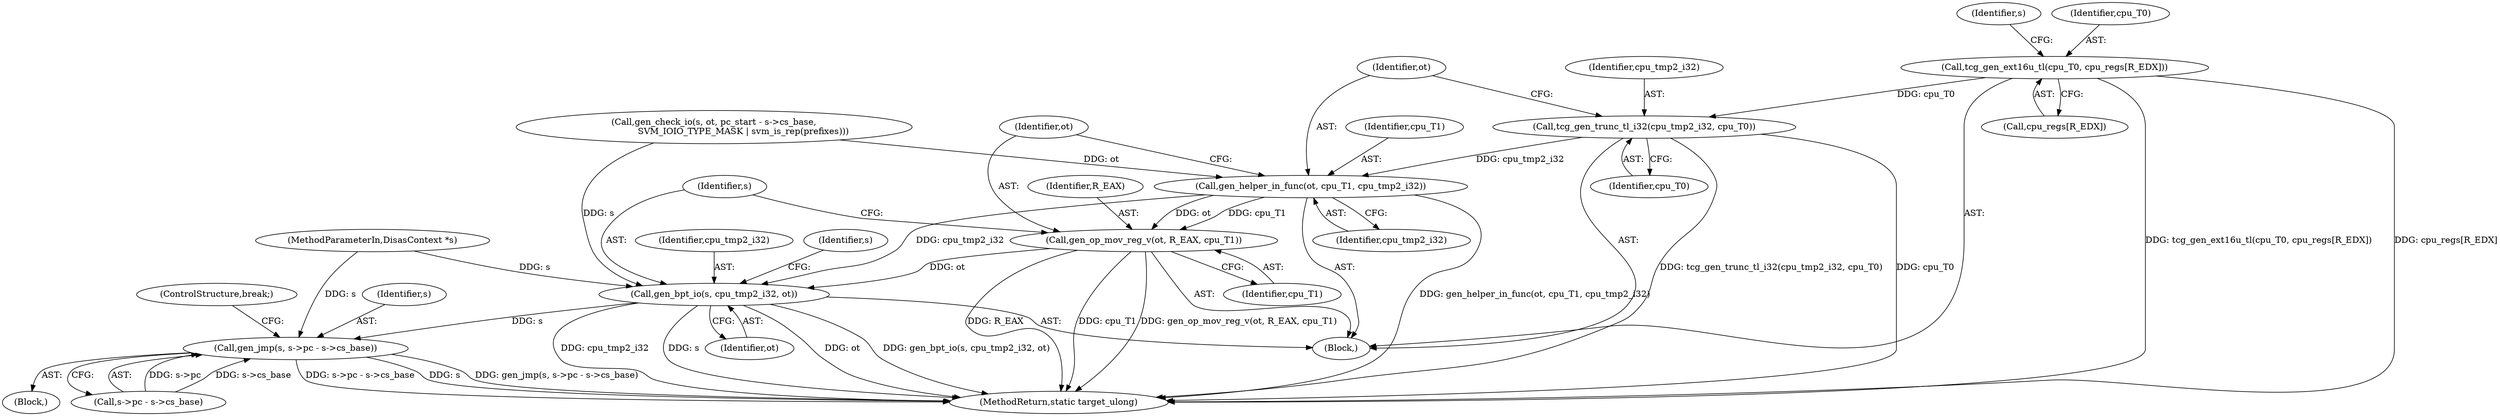 digraph "0_qemu_30663fd26c0307e414622c7a8607fbc04f92ec14@array" {
"1005891" [label="(Call,tcg_gen_ext16u_tl(cpu_T0, cpu_regs[R_EDX]))"];
"1005918" [label="(Call,tcg_gen_trunc_tl_i32(cpu_tmp2_i32, cpu_T0))"];
"1005921" [label="(Call,gen_helper_in_func(ot, cpu_T1, cpu_tmp2_i32))"];
"1005925" [label="(Call,gen_op_mov_reg_v(ot, R_EAX, cpu_T1))"];
"1005929" [label="(Call,gen_bpt_io(s, cpu_tmp2_i32, ot))"];
"1005943" [label="(Call,gen_jmp(s, s->pc - s->cs_base))"];
"1005920" [label="(Identifier,cpu_T0)"];
"1005945" [label="(Call,s->pc - s->cs_base)"];
"1005924" [label="(Identifier,cpu_tmp2_i32)"];
"1005943" [label="(Call,gen_jmp(s, s->pc - s->cs_base))"];
"1005930" [label="(Identifier,s)"];
"1000565" [label="(MethodParameterIn,DisasContext *s)"];
"1005919" [label="(Identifier,cpu_tmp2_i32)"];
"1005941" [label="(Block,)"];
"1005925" [label="(Call,gen_op_mov_reg_v(ot, R_EAX, cpu_T1))"];
"1005927" [label="(Identifier,R_EAX)"];
"1001025" [label="(Block,)"];
"1005918" [label="(Call,tcg_gen_trunc_tl_i32(cpu_tmp2_i32, cpu_T0))"];
"1005944" [label="(Identifier,s)"];
"1005896" [label="(Call,gen_check_io(s, ot, pc_start - s->cs_base,\n                     SVM_IOIO_TYPE_MASK | svm_is_rep(prefixes)))"];
"1005922" [label="(Identifier,ot)"];
"1005921" [label="(Call,gen_helper_in_func(ot, cpu_T1, cpu_tmp2_i32))"];
"1005932" [label="(Identifier,ot)"];
"1005897" [label="(Identifier,s)"];
"1005929" [label="(Call,gen_bpt_io(s, cpu_tmp2_i32, ot))"];
"1005891" [label="(Call,tcg_gen_ext16u_tl(cpu_T0, cpu_regs[R_EDX]))"];
"1005923" [label="(Identifier,cpu_T1)"];
"1005952" [label="(ControlStructure,break;)"];
"1005892" [label="(Identifier,cpu_T0)"];
"1005928" [label="(Identifier,cpu_T1)"];
"1011840" [label="(MethodReturn,static target_ulong)"];
"1005893" [label="(Call,cpu_regs[R_EDX])"];
"1005931" [label="(Identifier,cpu_tmp2_i32)"];
"1005937" [label="(Identifier,s)"];
"1005926" [label="(Identifier,ot)"];
"1005891" -> "1001025"  [label="AST: "];
"1005891" -> "1005893"  [label="CFG: "];
"1005892" -> "1005891"  [label="AST: "];
"1005893" -> "1005891"  [label="AST: "];
"1005897" -> "1005891"  [label="CFG: "];
"1005891" -> "1011840"  [label="DDG: tcg_gen_ext16u_tl(cpu_T0, cpu_regs[R_EDX])"];
"1005891" -> "1011840"  [label="DDG: cpu_regs[R_EDX]"];
"1005891" -> "1005918"  [label="DDG: cpu_T0"];
"1005918" -> "1001025"  [label="AST: "];
"1005918" -> "1005920"  [label="CFG: "];
"1005919" -> "1005918"  [label="AST: "];
"1005920" -> "1005918"  [label="AST: "];
"1005922" -> "1005918"  [label="CFG: "];
"1005918" -> "1011840"  [label="DDG: cpu_T0"];
"1005918" -> "1011840"  [label="DDG: tcg_gen_trunc_tl_i32(cpu_tmp2_i32, cpu_T0)"];
"1005918" -> "1005921"  [label="DDG: cpu_tmp2_i32"];
"1005921" -> "1001025"  [label="AST: "];
"1005921" -> "1005924"  [label="CFG: "];
"1005922" -> "1005921"  [label="AST: "];
"1005923" -> "1005921"  [label="AST: "];
"1005924" -> "1005921"  [label="AST: "];
"1005926" -> "1005921"  [label="CFG: "];
"1005921" -> "1011840"  [label="DDG: gen_helper_in_func(ot, cpu_T1, cpu_tmp2_i32)"];
"1005896" -> "1005921"  [label="DDG: ot"];
"1005921" -> "1005925"  [label="DDG: ot"];
"1005921" -> "1005925"  [label="DDG: cpu_T1"];
"1005921" -> "1005929"  [label="DDG: cpu_tmp2_i32"];
"1005925" -> "1001025"  [label="AST: "];
"1005925" -> "1005928"  [label="CFG: "];
"1005926" -> "1005925"  [label="AST: "];
"1005927" -> "1005925"  [label="AST: "];
"1005928" -> "1005925"  [label="AST: "];
"1005930" -> "1005925"  [label="CFG: "];
"1005925" -> "1011840"  [label="DDG: R_EAX"];
"1005925" -> "1011840"  [label="DDG: cpu_T1"];
"1005925" -> "1011840"  [label="DDG: gen_op_mov_reg_v(ot, R_EAX, cpu_T1)"];
"1005925" -> "1005929"  [label="DDG: ot"];
"1005929" -> "1001025"  [label="AST: "];
"1005929" -> "1005932"  [label="CFG: "];
"1005930" -> "1005929"  [label="AST: "];
"1005931" -> "1005929"  [label="AST: "];
"1005932" -> "1005929"  [label="AST: "];
"1005937" -> "1005929"  [label="CFG: "];
"1005929" -> "1011840"  [label="DDG: ot"];
"1005929" -> "1011840"  [label="DDG: gen_bpt_io(s, cpu_tmp2_i32, ot)"];
"1005929" -> "1011840"  [label="DDG: cpu_tmp2_i32"];
"1005929" -> "1011840"  [label="DDG: s"];
"1005896" -> "1005929"  [label="DDG: s"];
"1000565" -> "1005929"  [label="DDG: s"];
"1005929" -> "1005943"  [label="DDG: s"];
"1005943" -> "1005941"  [label="AST: "];
"1005943" -> "1005945"  [label="CFG: "];
"1005944" -> "1005943"  [label="AST: "];
"1005945" -> "1005943"  [label="AST: "];
"1005952" -> "1005943"  [label="CFG: "];
"1005943" -> "1011840"  [label="DDG: s->pc - s->cs_base"];
"1005943" -> "1011840"  [label="DDG: s"];
"1005943" -> "1011840"  [label="DDG: gen_jmp(s, s->pc - s->cs_base)"];
"1000565" -> "1005943"  [label="DDG: s"];
"1005945" -> "1005943"  [label="DDG: s->pc"];
"1005945" -> "1005943"  [label="DDG: s->cs_base"];
}

